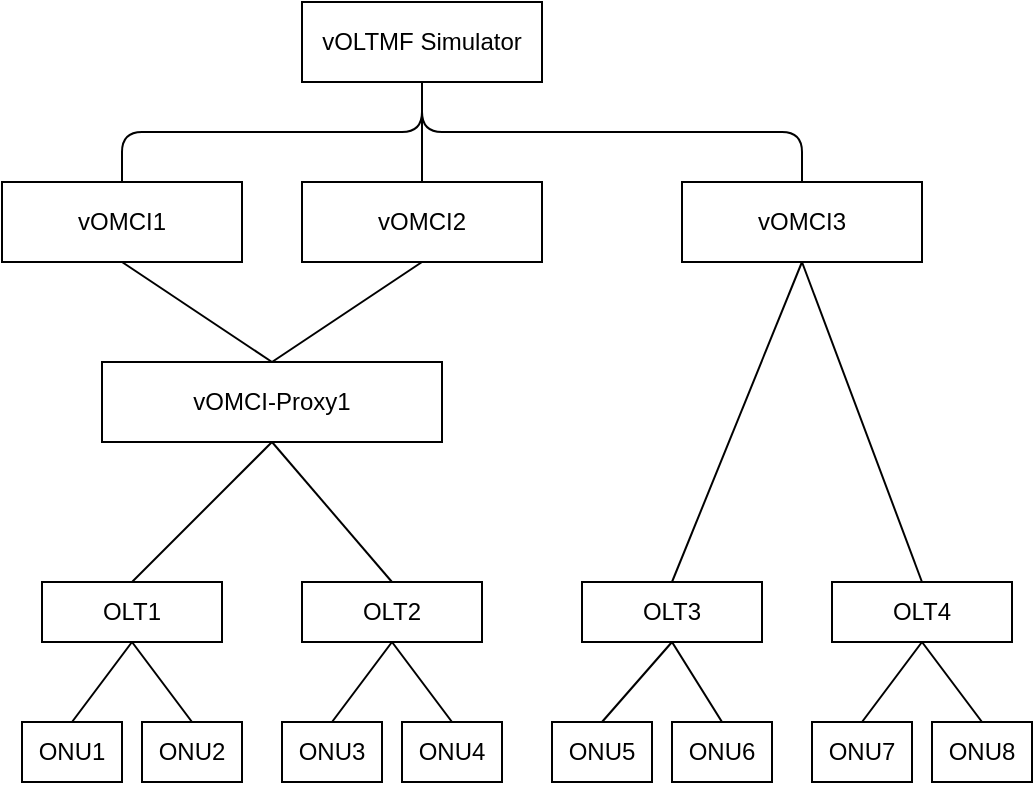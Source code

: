 <mxfile>
    <diagram id="lxsPN1DDscg3wo1hWoY2" name="Page-1">
        <mxGraphModel dx="753" dy="689" grid="1" gridSize="10" guides="1" tooltips="1" connect="1" arrows="1" fold="1" page="1" pageScale="1" pageWidth="850" pageHeight="1100" math="0" shadow="0">
            <root>
                <mxCell id="0"/>
                <mxCell id="1" parent="0"/>
                <mxCell id="2" value="vOLTMF Simulator" style="rounded=0;whiteSpace=wrap;html=1;" vertex="1" parent="1">
                    <mxGeometry x="210" y="100" width="120" height="40" as="geometry"/>
                </mxCell>
                <mxCell id="3" value="vOMCI1" style="rounded=0;whiteSpace=wrap;html=1;" vertex="1" parent="1">
                    <mxGeometry x="60" y="190" width="120" height="40" as="geometry"/>
                </mxCell>
                <mxCell id="4" value="vOMCI2" style="rounded=0;whiteSpace=wrap;html=1;" vertex="1" parent="1">
                    <mxGeometry x="210" y="190" width="120" height="40" as="geometry"/>
                </mxCell>
                <mxCell id="5" value="vOMCI3" style="rounded=0;whiteSpace=wrap;html=1;" vertex="1" parent="1">
                    <mxGeometry x="400" y="190" width="120" height="40" as="geometry"/>
                </mxCell>
                <mxCell id="6" value="vOMCI-Proxy1" style="rounded=0;whiteSpace=wrap;html=1;" vertex="1" parent="1">
                    <mxGeometry x="110" y="280" width="170" height="40" as="geometry"/>
                </mxCell>
                <mxCell id="7" value="OLT1" style="rounded=0;whiteSpace=wrap;html=1;" vertex="1" parent="1">
                    <mxGeometry x="80" y="390" width="90" height="30" as="geometry"/>
                </mxCell>
                <mxCell id="8" value="OLT2" style="rounded=0;whiteSpace=wrap;html=1;" vertex="1" parent="1">
                    <mxGeometry x="210" y="390" width="90" height="30" as="geometry"/>
                </mxCell>
                <mxCell id="9" value="OLT3" style="rounded=0;whiteSpace=wrap;html=1;" vertex="1" parent="1">
                    <mxGeometry x="350" y="390" width="90" height="30" as="geometry"/>
                </mxCell>
                <mxCell id="10" value="OLT4" style="rounded=0;whiteSpace=wrap;html=1;" vertex="1" parent="1">
                    <mxGeometry x="475" y="390" width="90" height="30" as="geometry"/>
                </mxCell>
                <mxCell id="11" value="" style="endArrow=none;html=1;entryX=0.5;entryY=1;entryDx=0;entryDy=0;exitX=0.5;exitY=0;exitDx=0;exitDy=0;" edge="1" parent="1" source="9" target="5">
                    <mxGeometry width="50" height="50" relative="1" as="geometry">
                        <mxPoint x="360" y="380" as="sourcePoint"/>
                        <mxPoint x="410" y="330" as="targetPoint"/>
                    </mxGeometry>
                </mxCell>
                <mxCell id="12" value="" style="endArrow=none;html=1;entryX=0.5;entryY=1;entryDx=0;entryDy=0;exitX=0.5;exitY=0;exitDx=0;exitDy=0;" edge="1" parent="1" source="10" target="5">
                    <mxGeometry width="50" height="50" relative="1" as="geometry">
                        <mxPoint x="385" y="400" as="sourcePoint"/>
                        <mxPoint x="440" y="240" as="targetPoint"/>
                    </mxGeometry>
                </mxCell>
                <mxCell id="13" value="" style="endArrow=none;html=1;entryX=0.5;entryY=1;entryDx=0;entryDy=0;exitX=0.5;exitY=0;exitDx=0;exitDy=0;" edge="1" parent="1" source="7" target="6">
                    <mxGeometry width="50" height="50" relative="1" as="geometry">
                        <mxPoint x="395" y="410" as="sourcePoint"/>
                        <mxPoint x="450" y="250" as="targetPoint"/>
                    </mxGeometry>
                </mxCell>
                <mxCell id="14" value="" style="endArrow=none;html=1;entryX=0.5;entryY=1;entryDx=0;entryDy=0;exitX=0.5;exitY=0;exitDx=0;exitDy=0;" edge="1" parent="1" source="8" target="6">
                    <mxGeometry width="50" height="50" relative="1" as="geometry">
                        <mxPoint x="405" y="420" as="sourcePoint"/>
                        <mxPoint x="460" y="260" as="targetPoint"/>
                    </mxGeometry>
                </mxCell>
                <mxCell id="15" value="" style="endArrow=none;html=1;entryX=0.5;entryY=1;entryDx=0;entryDy=0;exitX=0.5;exitY=0;exitDx=0;exitDy=0;" edge="1" parent="1" source="6" target="3">
                    <mxGeometry width="50" height="50" relative="1" as="geometry">
                        <mxPoint x="230" y="260" as="sourcePoint"/>
                        <mxPoint x="470" y="270" as="targetPoint"/>
                    </mxGeometry>
                </mxCell>
                <mxCell id="16" value="" style="endArrow=none;html=1;entryX=0.5;entryY=1;entryDx=0;entryDy=0;exitX=0.5;exitY=0;exitDx=0;exitDy=0;" edge="1" parent="1" source="6" target="4">
                    <mxGeometry width="50" height="50" relative="1" as="geometry">
                        <mxPoint x="425" y="440" as="sourcePoint"/>
                        <mxPoint x="480" y="280" as="targetPoint"/>
                    </mxGeometry>
                </mxCell>
                <mxCell id="17" value="" style="endArrow=none;html=1;entryX=0.5;entryY=1;entryDx=0;entryDy=0;exitX=0.5;exitY=0;exitDx=0;exitDy=0;edgeStyle=orthogonalEdgeStyle;" edge="1" parent="1" source="3" target="2">
                    <mxGeometry width="50" height="50" relative="1" as="geometry">
                        <mxPoint x="435" y="450" as="sourcePoint"/>
                        <mxPoint x="490" y="290" as="targetPoint"/>
                    </mxGeometry>
                </mxCell>
                <mxCell id="18" value="" style="endArrow=none;html=1;exitX=0.5;exitY=0;exitDx=0;exitDy=0;edgeStyle=orthogonalEdgeStyle;entryX=0.5;entryY=1;entryDx=0;entryDy=0;" edge="1" parent="1" source="4" target="2">
                    <mxGeometry width="50" height="50" relative="1" as="geometry">
                        <mxPoint x="130" y="200" as="sourcePoint"/>
                        <mxPoint x="420" y="110" as="targetPoint"/>
                    </mxGeometry>
                </mxCell>
                <mxCell id="19" value="" style="endArrow=none;html=1;entryX=0.5;entryY=1;entryDx=0;entryDy=0;exitX=0.5;exitY=0;exitDx=0;exitDy=0;edgeStyle=orthogonalEdgeStyle;" edge="1" parent="1" source="5" target="2">
                    <mxGeometry width="50" height="50" relative="1" as="geometry">
                        <mxPoint x="140" y="210" as="sourcePoint"/>
                        <mxPoint x="290" y="160" as="targetPoint"/>
                    </mxGeometry>
                </mxCell>
                <mxCell id="21" value="ONU2" style="rounded=0;whiteSpace=wrap;html=1;" vertex="1" parent="1">
                    <mxGeometry x="130" y="460" width="50" height="30" as="geometry"/>
                </mxCell>
                <mxCell id="22" value="ONU1" style="rounded=0;whiteSpace=wrap;html=1;" vertex="1" parent="1">
                    <mxGeometry x="70" y="460" width="50" height="30" as="geometry"/>
                </mxCell>
                <mxCell id="24" value="ONU4" style="rounded=0;whiteSpace=wrap;html=1;" vertex="1" parent="1">
                    <mxGeometry x="260" y="460" width="50" height="30" as="geometry"/>
                </mxCell>
                <mxCell id="25" value="ONU3" style="rounded=0;whiteSpace=wrap;html=1;" vertex="1" parent="1">
                    <mxGeometry x="200" y="460" width="50" height="30" as="geometry"/>
                </mxCell>
                <mxCell id="26" value="ONU6" style="rounded=0;whiteSpace=wrap;html=1;" vertex="1" parent="1">
                    <mxGeometry x="395" y="460" width="50" height="30" as="geometry"/>
                </mxCell>
                <mxCell id="27" value="ONU5" style="rounded=0;whiteSpace=wrap;html=1;" vertex="1" parent="1">
                    <mxGeometry x="335" y="460" width="50" height="30" as="geometry"/>
                </mxCell>
                <mxCell id="28" value="ONU8" style="rounded=0;whiteSpace=wrap;html=1;" vertex="1" parent="1">
                    <mxGeometry x="525" y="460" width="50" height="30" as="geometry"/>
                </mxCell>
                <mxCell id="29" value="ONU7" style="rounded=0;whiteSpace=wrap;html=1;" vertex="1" parent="1">
                    <mxGeometry x="465" y="460" width="50" height="30" as="geometry"/>
                </mxCell>
                <mxCell id="30" value="" style="endArrow=none;html=1;entryX=0.5;entryY=1;entryDx=0;entryDy=0;exitX=0.5;exitY=0;exitDx=0;exitDy=0;" edge="1" parent="1" source="22" target="7">
                    <mxGeometry width="50" height="50" relative="1" as="geometry">
                        <mxPoint x="135" y="400" as="sourcePoint"/>
                        <mxPoint x="205" y="330" as="targetPoint"/>
                    </mxGeometry>
                </mxCell>
                <mxCell id="31" value="" style="endArrow=none;html=1;entryX=0.5;entryY=1;entryDx=0;entryDy=0;exitX=0.5;exitY=0;exitDx=0;exitDy=0;" edge="1" parent="1" source="21" target="7">
                    <mxGeometry width="50" height="50" relative="1" as="geometry">
                        <mxPoint x="105" y="470" as="sourcePoint"/>
                        <mxPoint x="135" y="430" as="targetPoint"/>
                    </mxGeometry>
                </mxCell>
                <mxCell id="32" value="" style="endArrow=none;html=1;entryX=0.5;entryY=1;entryDx=0;entryDy=0;exitX=0.5;exitY=0;exitDx=0;exitDy=0;" edge="1" parent="1" source="25" target="8">
                    <mxGeometry width="50" height="50" relative="1" as="geometry">
                        <mxPoint x="105" y="470" as="sourcePoint"/>
                        <mxPoint x="135" y="430" as="targetPoint"/>
                    </mxGeometry>
                </mxCell>
                <mxCell id="33" value="" style="endArrow=none;html=1;entryX=0.5;entryY=1;entryDx=0;entryDy=0;exitX=0.5;exitY=0;exitDx=0;exitDy=0;" edge="1" parent="1" source="24" target="8">
                    <mxGeometry width="50" height="50" relative="1" as="geometry">
                        <mxPoint x="235" y="470" as="sourcePoint"/>
                        <mxPoint x="265" y="430" as="targetPoint"/>
                    </mxGeometry>
                </mxCell>
                <mxCell id="34" value="" style="endArrow=none;html=1;entryX=0.5;entryY=1;entryDx=0;entryDy=0;exitX=0.5;exitY=0;exitDx=0;exitDy=0;" edge="1" parent="1" source="27" target="9">
                    <mxGeometry width="50" height="50" relative="1" as="geometry">
                        <mxPoint x="245" y="480" as="sourcePoint"/>
                        <mxPoint x="275" y="440" as="targetPoint"/>
                    </mxGeometry>
                </mxCell>
                <mxCell id="35" value="" style="endArrow=none;html=1;entryX=0.5;entryY=1;entryDx=0;entryDy=0;exitX=0.5;exitY=0;exitDx=0;exitDy=0;" edge="1" parent="1" source="26" target="9">
                    <mxGeometry width="50" height="50" relative="1" as="geometry">
                        <mxPoint x="255" y="490" as="sourcePoint"/>
                        <mxPoint x="285" y="450" as="targetPoint"/>
                    </mxGeometry>
                </mxCell>
                <mxCell id="36" value="" style="endArrow=none;html=1;entryX=0.5;entryY=1;entryDx=0;entryDy=0;exitX=0.5;exitY=0;exitDx=0;exitDy=0;" edge="1" parent="1" source="29" target="10">
                    <mxGeometry width="50" height="50" relative="1" as="geometry">
                        <mxPoint x="265" y="500" as="sourcePoint"/>
                        <mxPoint x="295" y="460" as="targetPoint"/>
                    </mxGeometry>
                </mxCell>
                <mxCell id="37" value="" style="endArrow=none;html=1;entryX=0.5;entryY=1;entryDx=0;entryDy=0;exitX=0.5;exitY=0;exitDx=0;exitDy=0;" edge="1" parent="1" source="28" target="10">
                    <mxGeometry width="50" height="50" relative="1" as="geometry">
                        <mxPoint x="275" y="510" as="sourcePoint"/>
                        <mxPoint x="305" y="470" as="targetPoint"/>
                    </mxGeometry>
                </mxCell>
            </root>
        </mxGraphModel>
    </diagram>
</mxfile>